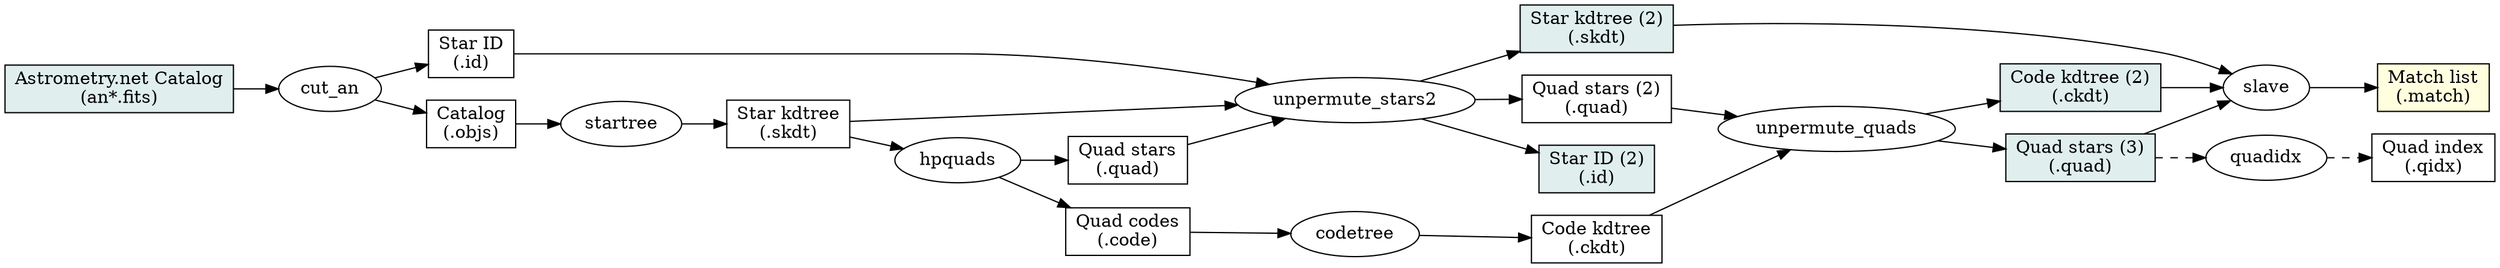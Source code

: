 graph P {
	graph [ rankdir = LR ];
	node [ shape=box ];
	edge [ dir=forward ];
	node [ style=filled, fillcolor=azure2 ];
	ancat [ label="Astrometry.net Catalog\n(an*.fits)" ];

	quad3  [ label="Quad stars (3)\n(.quad)" ];
	ckdt2  [ label="Code kdtree (2)\n(.ckdt)" ];
	skdt2 [ label="Star kdtree (2)\n(.skdt)" ];
	id2    [ label="Star ID (2)\n(.id)" ];

	node [ fillcolor=lightyellow ];
	match [ label="Match list\n(.match)" ];

	node [ style="" ];
	id    [ label="Star ID\n(.id)" ];
	skdt  [ label="Star kdtree\n(.skdt)" ];
	objs  [ label="Catalog\n(.objs)" ];
	quad  [ label="Quad stars\n(.quad)" ];
	ckdt  [ label="Code kdtree\n(.ckdt)" ];
	code  [ label="Quad codes\n(.code)" ];
	qidx [ label="Quad index\n(.qidx)" ];
	quad2  [ label="Quad stars (2)\n(.quad)" ];


	node [ shape=ellipse ];
	ancat -- cut_an
	cut_an -- objs
	cut_an -- id
	objs -- startree -- skdt

	skdt -- hpquads
	hpquads -- code
	hpquads -- quad
	code -- codetree -- ckdt

	skdt -- unpermute_stars2 -- skdt2
	id   -- unpermute_stars2 [ minlen=5 ];
	unpermute_stars2 -- id2
	quad -- unpermute_stars2 -- quad2

	quad2 -- unpermute_quads -- quad3
	ckdt  -- unpermute_quads -- ckdt2

	skdt2 -- slave [ minlen=3 ];
	ckdt2 -- slave
	quad3 -- slave

	slave -- match

	quad3 -- quadidx -- qidx [ style=dashed ];
}

//   dot -Tps2 -o pipelineall.eps pipelineall.dot
//   epstopng pipelineall.eps
